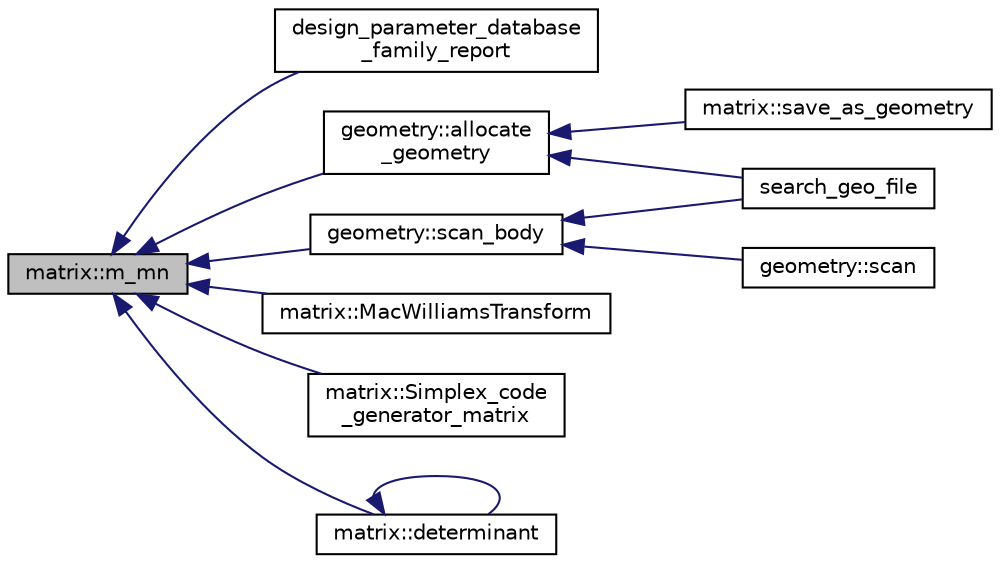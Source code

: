 digraph "matrix::m_mn"
{
  edge [fontname="Helvetica",fontsize="10",labelfontname="Helvetica",labelfontsize="10"];
  node [fontname="Helvetica",fontsize="10",shape=record];
  rankdir="LR";
  Node1105 [label="matrix::m_mn",height=0.2,width=0.4,color="black", fillcolor="grey75", style="filled", fontcolor="black"];
  Node1105 -> Node1106 [dir="back",color="midnightblue",fontsize="10",style="solid",fontname="Helvetica"];
  Node1106 [label="design_parameter_database\l_family_report",height=0.2,width=0.4,color="black", fillcolor="white", style="filled",URL="$d9/d60/discreta_8h.html#a197e657d0a2ec8bb4d40e03438dc3fd7"];
  Node1105 -> Node1107 [dir="back",color="midnightblue",fontsize="10",style="solid",fontname="Helvetica"];
  Node1107 [label="geometry::allocate\l_geometry",height=0.2,width=0.4,color="black", fillcolor="white", style="filled",URL="$da/d44/classgeometry.html#a243e84ff38207957ad5976020c19a033"];
  Node1107 -> Node1108 [dir="back",color="midnightblue",fontsize="10",style="solid",fontname="Helvetica"];
  Node1108 [label="search_geo_file",height=0.2,width=0.4,color="black", fillcolor="white", style="filled",URL="$d6/d4a/geometry_8_c.html#a11af609febe3a9db20d8236af36928c5"];
  Node1107 -> Node1109 [dir="back",color="midnightblue",fontsize="10",style="solid",fontname="Helvetica"];
  Node1109 [label="matrix::save_as_geometry",height=0.2,width=0.4,color="black", fillcolor="white", style="filled",URL="$d1/d8d/classmatrix.html#ae2ce1d7bc40998e94c67cc2336f47665"];
  Node1105 -> Node1110 [dir="back",color="midnightblue",fontsize="10",style="solid",fontname="Helvetica"];
  Node1110 [label="geometry::scan_body",height=0.2,width=0.4,color="black", fillcolor="white", style="filled",URL="$da/d44/classgeometry.html#a71bc2e3a3f4ca02e8518ab5518a4e0df"];
  Node1110 -> Node1111 [dir="back",color="midnightblue",fontsize="10",style="solid",fontname="Helvetica"];
  Node1111 [label="geometry::scan",height=0.2,width=0.4,color="black", fillcolor="white", style="filled",URL="$da/d44/classgeometry.html#ac6f757d1a8855800d3da3fa1e83e812d"];
  Node1110 -> Node1108 [dir="back",color="midnightblue",fontsize="10",style="solid",fontname="Helvetica"];
  Node1105 -> Node1112 [dir="back",color="midnightblue",fontsize="10",style="solid",fontname="Helvetica"];
  Node1112 [label="matrix::MacWilliamsTransform",height=0.2,width=0.4,color="black", fillcolor="white", style="filled",URL="$d1/d8d/classmatrix.html#a6165884e70a04d1bd608f0321ec12040"];
  Node1105 -> Node1113 [dir="back",color="midnightblue",fontsize="10",style="solid",fontname="Helvetica"];
  Node1113 [label="matrix::Simplex_code\l_generator_matrix",height=0.2,width=0.4,color="black", fillcolor="white", style="filled",URL="$d1/d8d/classmatrix.html#a8183959565956f14466fe9d366c2c195"];
  Node1105 -> Node1114 [dir="back",color="midnightblue",fontsize="10",style="solid",fontname="Helvetica"];
  Node1114 [label="matrix::determinant",height=0.2,width=0.4,color="black", fillcolor="white", style="filled",URL="$d1/d8d/classmatrix.html#a75adb25c9f8753f1b81eafe4464b272a"];
  Node1114 -> Node1114 [dir="back",color="midnightblue",fontsize="10",style="solid",fontname="Helvetica"];
}
